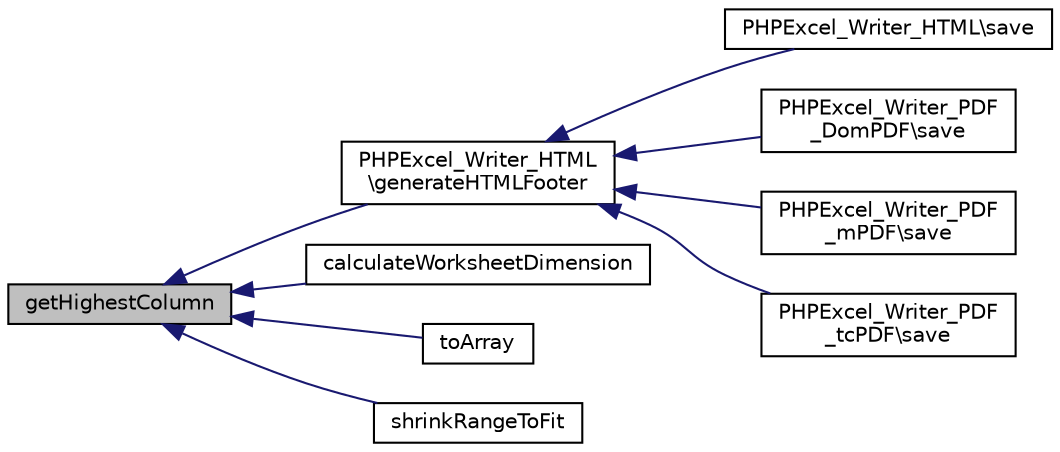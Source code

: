 digraph "getHighestColumn"
{
  edge [fontname="Helvetica",fontsize="10",labelfontname="Helvetica",labelfontsize="10"];
  node [fontname="Helvetica",fontsize="10",shape=record];
  rankdir="LR";
  Node288 [label="getHighestColumn",height=0.2,width=0.4,color="black", fillcolor="grey75", style="filled", fontcolor="black"];
  Node288 -> Node289 [dir="back",color="midnightblue",fontsize="10",style="solid",fontname="Helvetica"];
  Node289 [label="PHPExcel_Writer_HTML\l\\generateHTMLFooter",height=0.2,width=0.4,color="black", fillcolor="white", style="filled",URL="$class_p_h_p_excel___writer___h_t_m_l.html#a388332afad5cf5a153a179c4a83e4bae"];
  Node289 -> Node290 [dir="back",color="midnightblue",fontsize="10",style="solid",fontname="Helvetica"];
  Node290 [label="PHPExcel_Writer_HTML\\save",height=0.2,width=0.4,color="black", fillcolor="white", style="filled",URL="$class_p_h_p_excel___writer___h_t_m_l.html#a47cf44d053426c59c85d31f37744687c"];
  Node289 -> Node291 [dir="back",color="midnightblue",fontsize="10",style="solid",fontname="Helvetica"];
  Node291 [label="PHPExcel_Writer_PDF\l_DomPDF\\save",height=0.2,width=0.4,color="black", fillcolor="white", style="filled",URL="$class_p_h_p_excel___writer___p_d_f___dom_p_d_f.html#a47cf44d053426c59c85d31f37744687c"];
  Node289 -> Node292 [dir="back",color="midnightblue",fontsize="10",style="solid",fontname="Helvetica"];
  Node292 [label="PHPExcel_Writer_PDF\l_mPDF\\save",height=0.2,width=0.4,color="black", fillcolor="white", style="filled",URL="$class_p_h_p_excel___writer___p_d_f__m_p_d_f.html#a47cf44d053426c59c85d31f37744687c"];
  Node289 -> Node293 [dir="back",color="midnightblue",fontsize="10",style="solid",fontname="Helvetica"];
  Node293 [label="PHPExcel_Writer_PDF\l_tcPDF\\save",height=0.2,width=0.4,color="black", fillcolor="white", style="filled",URL="$class_p_h_p_excel___writer___p_d_f__tc_p_d_f.html#a47cf44d053426c59c85d31f37744687c"];
  Node288 -> Node294 [dir="back",color="midnightblue",fontsize="10",style="solid",fontname="Helvetica"];
  Node294 [label="calculateWorksheetDimension",height=0.2,width=0.4,color="black", fillcolor="white", style="filled",URL="$class_p_h_p_excel___worksheet.html#a732c887e9481aebcc5938a7458ae038a"];
  Node288 -> Node295 [dir="back",color="midnightblue",fontsize="10",style="solid",fontname="Helvetica"];
  Node295 [label="toArray",height=0.2,width=0.4,color="black", fillcolor="white", style="filled",URL="$class_p_h_p_excel___worksheet.html#a1605df08d923e8b20f855ddee439d032"];
  Node288 -> Node296 [dir="back",color="midnightblue",fontsize="10",style="solid",fontname="Helvetica"];
  Node296 [label="shrinkRangeToFit",height=0.2,width=0.4,color="black", fillcolor="white", style="filled",URL="$class_p_h_p_excel___worksheet.html#a6e68fafc733299430420ae0af18cf1b8"];
}
